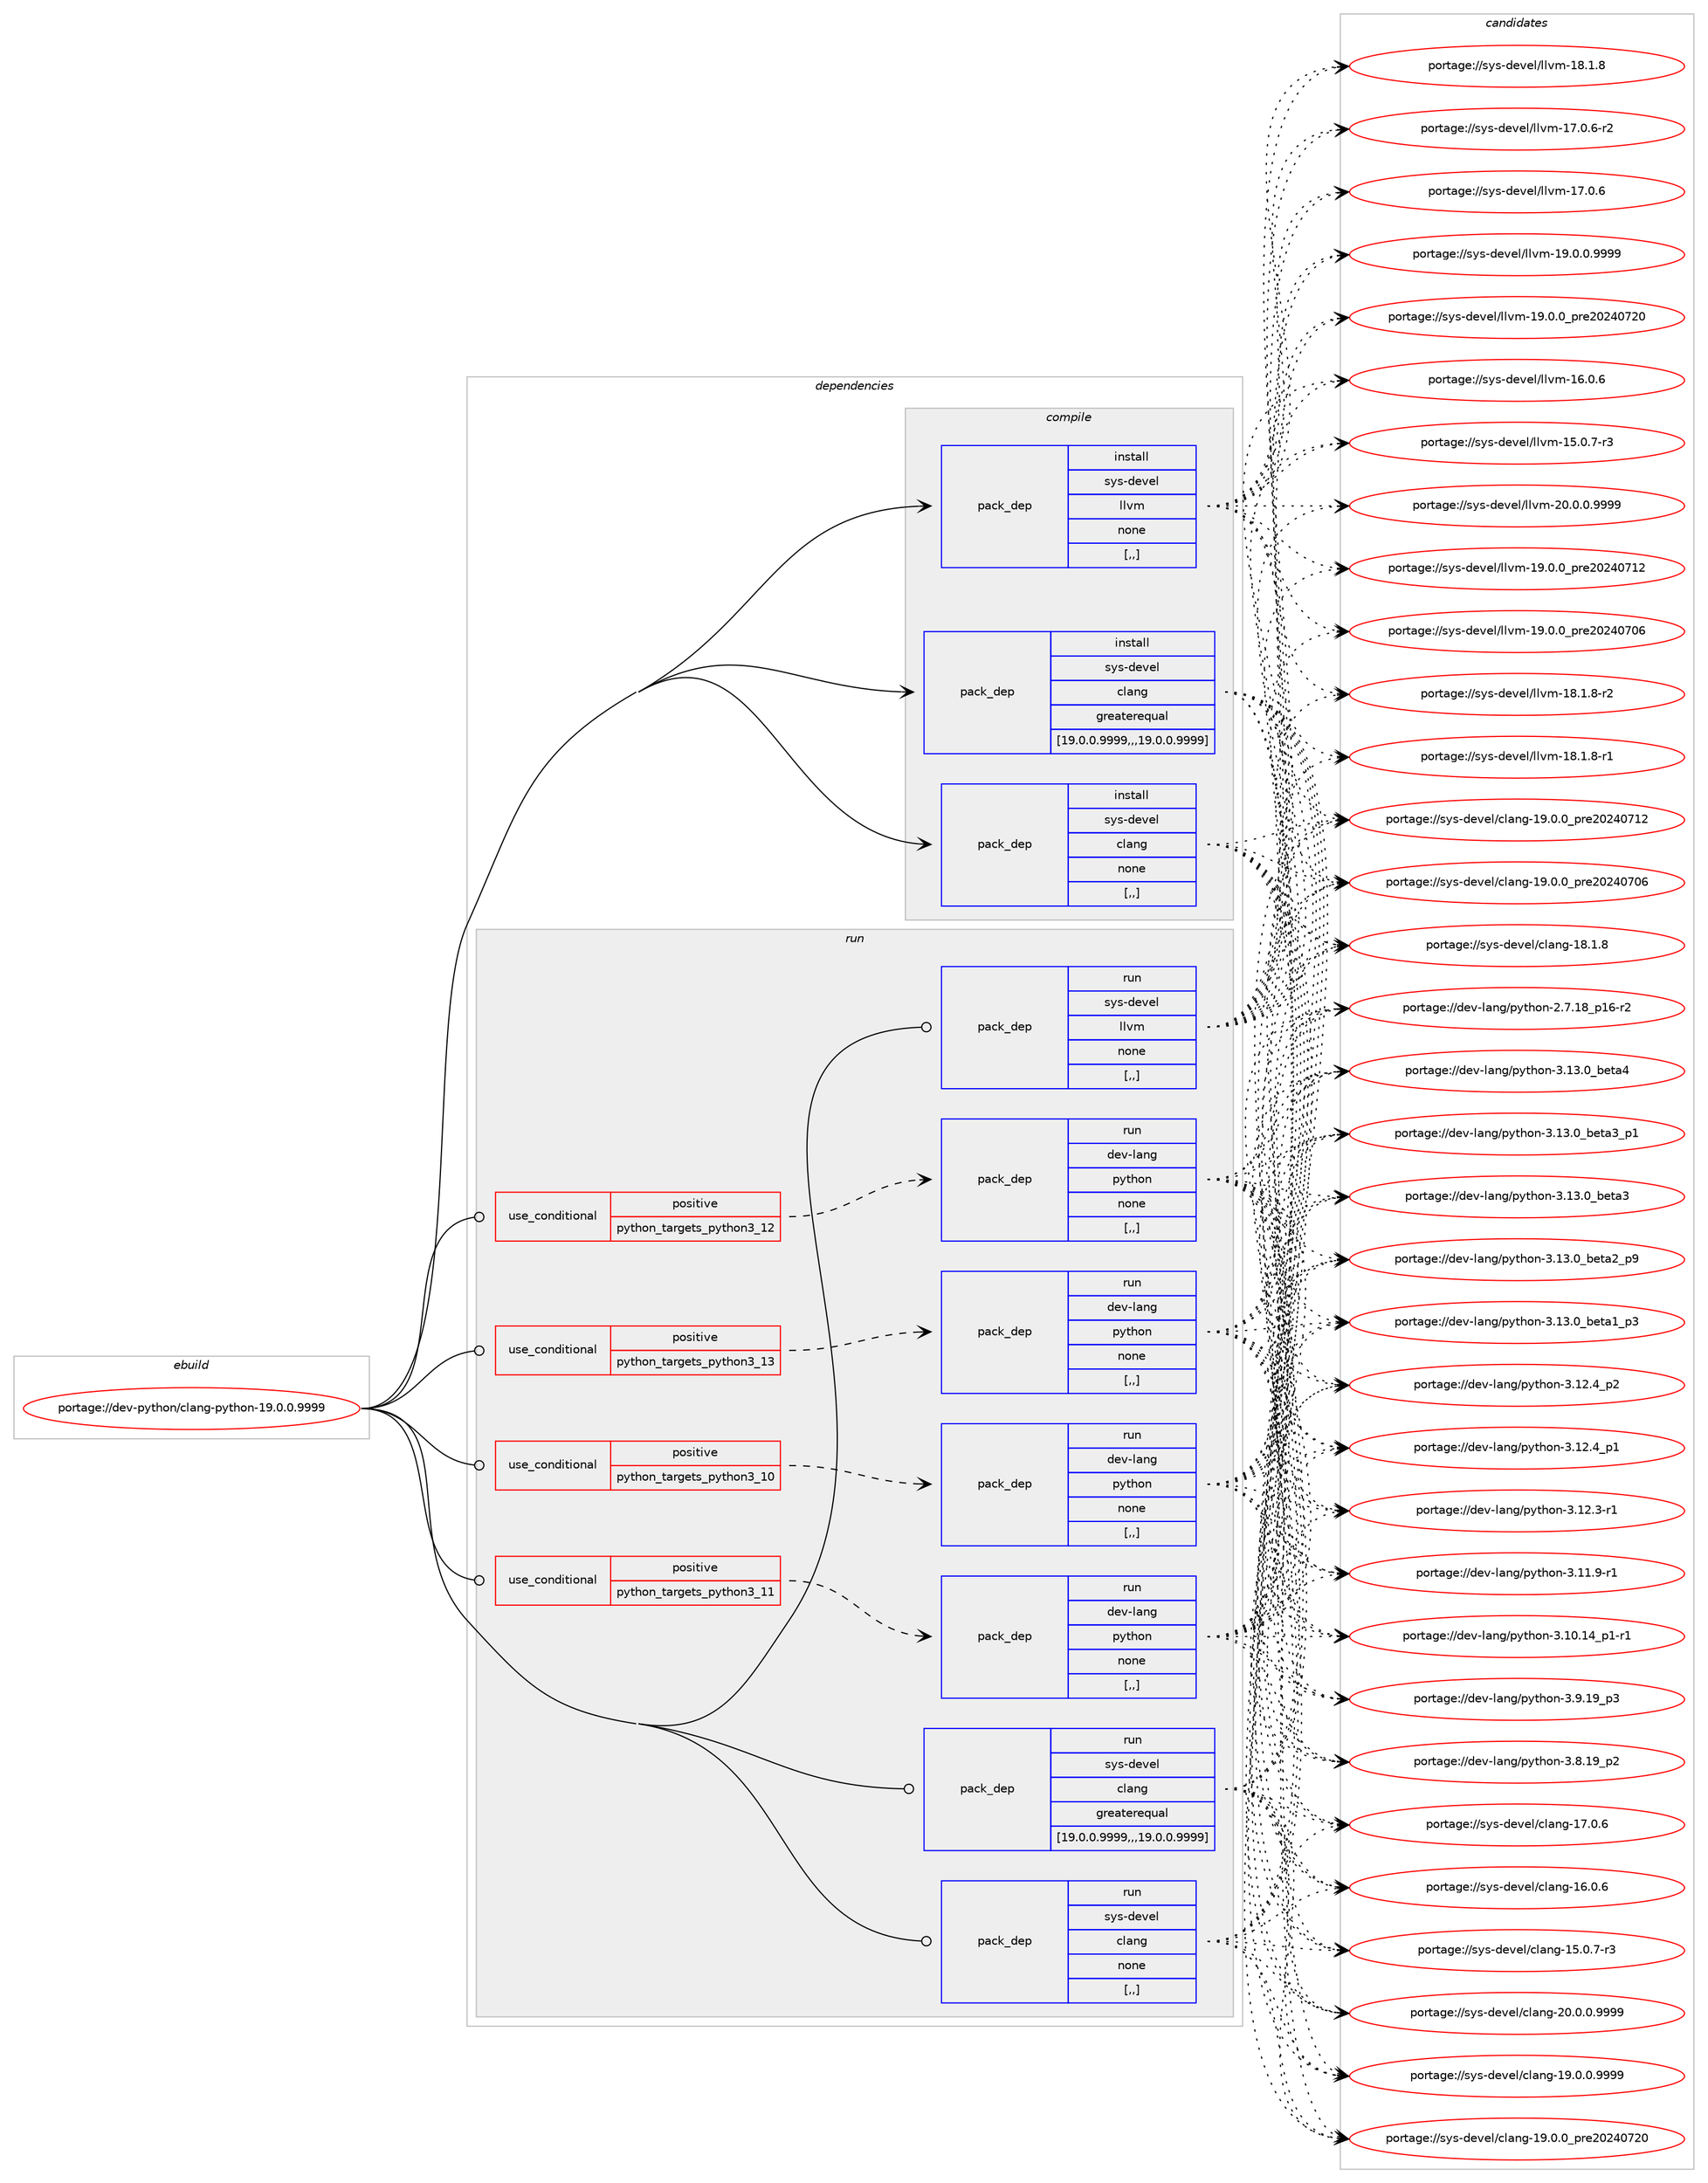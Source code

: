 digraph prolog {

# *************
# Graph options
# *************

newrank=true;
concentrate=true;
compound=true;
graph [rankdir=LR,fontname=Helvetica,fontsize=10,ranksep=1.5];#, ranksep=2.5, nodesep=0.2];
edge  [arrowhead=vee];
node  [fontname=Helvetica,fontsize=10];

# **********
# The ebuild
# **********

subgraph cluster_leftcol {
color=gray;
label=<<i>ebuild</i>>;
id [label="portage://dev-python/clang-python-19.0.0.9999", color=red, width=4, href="../dev-python/clang-python-19.0.0.9999.svg"];
}

# ****************
# The dependencies
# ****************

subgraph cluster_midcol {
color=gray;
label=<<i>dependencies</i>>;
subgraph cluster_compile {
fillcolor="#eeeeee";
style=filled;
label=<<i>compile</i>>;
subgraph pack111153 {
dependency144336 [label=<<TABLE BORDER="0" CELLBORDER="1" CELLSPACING="0" CELLPADDING="4" WIDTH="220"><TR><TD ROWSPAN="6" CELLPADDING="30">pack_dep</TD></TR><TR><TD WIDTH="110">install</TD></TR><TR><TD>sys-devel</TD></TR><TR><TD>clang</TD></TR><TR><TD>greaterequal</TD></TR><TR><TD>[19.0.0.9999,,,19.0.0.9999]</TD></TR></TABLE>>, shape=none, color=blue];
}
id:e -> dependency144336:w [weight=20,style="solid",arrowhead="vee"];
subgraph pack111154 {
dependency144337 [label=<<TABLE BORDER="0" CELLBORDER="1" CELLSPACING="0" CELLPADDING="4" WIDTH="220"><TR><TD ROWSPAN="6" CELLPADDING="30">pack_dep</TD></TR><TR><TD WIDTH="110">install</TD></TR><TR><TD>sys-devel</TD></TR><TR><TD>clang</TD></TR><TR><TD>none</TD></TR><TR><TD>[,,]</TD></TR></TABLE>>, shape=none, color=blue];
}
id:e -> dependency144337:w [weight=20,style="solid",arrowhead="vee"];
subgraph pack111155 {
dependency144338 [label=<<TABLE BORDER="0" CELLBORDER="1" CELLSPACING="0" CELLPADDING="4" WIDTH="220"><TR><TD ROWSPAN="6" CELLPADDING="30">pack_dep</TD></TR><TR><TD WIDTH="110">install</TD></TR><TR><TD>sys-devel</TD></TR><TR><TD>llvm</TD></TR><TR><TD>none</TD></TR><TR><TD>[,,]</TD></TR></TABLE>>, shape=none, color=blue];
}
id:e -> dependency144338:w [weight=20,style="solid",arrowhead="vee"];
}
subgraph cluster_compileandrun {
fillcolor="#eeeeee";
style=filled;
label=<<i>compile and run</i>>;
}
subgraph cluster_run {
fillcolor="#eeeeee";
style=filled;
label=<<i>run</i>>;
subgraph cond31933 {
dependency144339 [label=<<TABLE BORDER="0" CELLBORDER="1" CELLSPACING="0" CELLPADDING="4"><TR><TD ROWSPAN="3" CELLPADDING="10">use_conditional</TD></TR><TR><TD>positive</TD></TR><TR><TD>python_targets_python3_10</TD></TR></TABLE>>, shape=none, color=red];
subgraph pack111156 {
dependency144340 [label=<<TABLE BORDER="0" CELLBORDER="1" CELLSPACING="0" CELLPADDING="4" WIDTH="220"><TR><TD ROWSPAN="6" CELLPADDING="30">pack_dep</TD></TR><TR><TD WIDTH="110">run</TD></TR><TR><TD>dev-lang</TD></TR><TR><TD>python</TD></TR><TR><TD>none</TD></TR><TR><TD>[,,]</TD></TR></TABLE>>, shape=none, color=blue];
}
dependency144339:e -> dependency144340:w [weight=20,style="dashed",arrowhead="vee"];
}
id:e -> dependency144339:w [weight=20,style="solid",arrowhead="odot"];
subgraph cond31934 {
dependency144341 [label=<<TABLE BORDER="0" CELLBORDER="1" CELLSPACING="0" CELLPADDING="4"><TR><TD ROWSPAN="3" CELLPADDING="10">use_conditional</TD></TR><TR><TD>positive</TD></TR><TR><TD>python_targets_python3_11</TD></TR></TABLE>>, shape=none, color=red];
subgraph pack111157 {
dependency144342 [label=<<TABLE BORDER="0" CELLBORDER="1" CELLSPACING="0" CELLPADDING="4" WIDTH="220"><TR><TD ROWSPAN="6" CELLPADDING="30">pack_dep</TD></TR><TR><TD WIDTH="110">run</TD></TR><TR><TD>dev-lang</TD></TR><TR><TD>python</TD></TR><TR><TD>none</TD></TR><TR><TD>[,,]</TD></TR></TABLE>>, shape=none, color=blue];
}
dependency144341:e -> dependency144342:w [weight=20,style="dashed",arrowhead="vee"];
}
id:e -> dependency144341:w [weight=20,style="solid",arrowhead="odot"];
subgraph cond31935 {
dependency144343 [label=<<TABLE BORDER="0" CELLBORDER="1" CELLSPACING="0" CELLPADDING="4"><TR><TD ROWSPAN="3" CELLPADDING="10">use_conditional</TD></TR><TR><TD>positive</TD></TR><TR><TD>python_targets_python3_12</TD></TR></TABLE>>, shape=none, color=red];
subgraph pack111158 {
dependency144344 [label=<<TABLE BORDER="0" CELLBORDER="1" CELLSPACING="0" CELLPADDING="4" WIDTH="220"><TR><TD ROWSPAN="6" CELLPADDING="30">pack_dep</TD></TR><TR><TD WIDTH="110">run</TD></TR><TR><TD>dev-lang</TD></TR><TR><TD>python</TD></TR><TR><TD>none</TD></TR><TR><TD>[,,]</TD></TR></TABLE>>, shape=none, color=blue];
}
dependency144343:e -> dependency144344:w [weight=20,style="dashed",arrowhead="vee"];
}
id:e -> dependency144343:w [weight=20,style="solid",arrowhead="odot"];
subgraph cond31936 {
dependency144345 [label=<<TABLE BORDER="0" CELLBORDER="1" CELLSPACING="0" CELLPADDING="4"><TR><TD ROWSPAN="3" CELLPADDING="10">use_conditional</TD></TR><TR><TD>positive</TD></TR><TR><TD>python_targets_python3_13</TD></TR></TABLE>>, shape=none, color=red];
subgraph pack111159 {
dependency144346 [label=<<TABLE BORDER="0" CELLBORDER="1" CELLSPACING="0" CELLPADDING="4" WIDTH="220"><TR><TD ROWSPAN="6" CELLPADDING="30">pack_dep</TD></TR><TR><TD WIDTH="110">run</TD></TR><TR><TD>dev-lang</TD></TR><TR><TD>python</TD></TR><TR><TD>none</TD></TR><TR><TD>[,,]</TD></TR></TABLE>>, shape=none, color=blue];
}
dependency144345:e -> dependency144346:w [weight=20,style="dashed",arrowhead="vee"];
}
id:e -> dependency144345:w [weight=20,style="solid",arrowhead="odot"];
subgraph pack111160 {
dependency144347 [label=<<TABLE BORDER="0" CELLBORDER="1" CELLSPACING="0" CELLPADDING="4" WIDTH="220"><TR><TD ROWSPAN="6" CELLPADDING="30">pack_dep</TD></TR><TR><TD WIDTH="110">run</TD></TR><TR><TD>sys-devel</TD></TR><TR><TD>clang</TD></TR><TR><TD>greaterequal</TD></TR><TR><TD>[19.0.0.9999,,,19.0.0.9999]</TD></TR></TABLE>>, shape=none, color=blue];
}
id:e -> dependency144347:w [weight=20,style="solid",arrowhead="odot"];
subgraph pack111161 {
dependency144348 [label=<<TABLE BORDER="0" CELLBORDER="1" CELLSPACING="0" CELLPADDING="4" WIDTH="220"><TR><TD ROWSPAN="6" CELLPADDING="30">pack_dep</TD></TR><TR><TD WIDTH="110">run</TD></TR><TR><TD>sys-devel</TD></TR><TR><TD>clang</TD></TR><TR><TD>none</TD></TR><TR><TD>[,,]</TD></TR></TABLE>>, shape=none, color=blue];
}
id:e -> dependency144348:w [weight=20,style="solid",arrowhead="odot"];
subgraph pack111162 {
dependency144349 [label=<<TABLE BORDER="0" CELLBORDER="1" CELLSPACING="0" CELLPADDING="4" WIDTH="220"><TR><TD ROWSPAN="6" CELLPADDING="30">pack_dep</TD></TR><TR><TD WIDTH="110">run</TD></TR><TR><TD>sys-devel</TD></TR><TR><TD>llvm</TD></TR><TR><TD>none</TD></TR><TR><TD>[,,]</TD></TR></TABLE>>, shape=none, color=blue];
}
id:e -> dependency144349:w [weight=20,style="solid",arrowhead="odot"];
}
}

# **************
# The candidates
# **************

subgraph cluster_choices {
rank=same;
color=gray;
label=<<i>candidates</i>>;

subgraph choice111153 {
color=black;
nodesep=1;
choice11512111545100101118101108479910897110103455048464846484657575757 [label="portage://sys-devel/clang-20.0.0.9999", color=red, width=4,href="../sys-devel/clang-20.0.0.9999.svg"];
choice11512111545100101118101108479910897110103454957464846484657575757 [label="portage://sys-devel/clang-19.0.0.9999", color=red, width=4,href="../sys-devel/clang-19.0.0.9999.svg"];
choice1151211154510010111810110847991089711010345495746484648951121141015048505248555048 [label="portage://sys-devel/clang-19.0.0_pre20240720", color=red, width=4,href="../sys-devel/clang-19.0.0_pre20240720.svg"];
choice1151211154510010111810110847991089711010345495746484648951121141015048505248554950 [label="portage://sys-devel/clang-19.0.0_pre20240712", color=red, width=4,href="../sys-devel/clang-19.0.0_pre20240712.svg"];
choice1151211154510010111810110847991089711010345495746484648951121141015048505248554854 [label="portage://sys-devel/clang-19.0.0_pre20240706", color=red, width=4,href="../sys-devel/clang-19.0.0_pre20240706.svg"];
choice1151211154510010111810110847991089711010345495646494656 [label="portage://sys-devel/clang-18.1.8", color=red, width=4,href="../sys-devel/clang-18.1.8.svg"];
choice1151211154510010111810110847991089711010345495546484654 [label="portage://sys-devel/clang-17.0.6", color=red, width=4,href="../sys-devel/clang-17.0.6.svg"];
choice1151211154510010111810110847991089711010345495446484654 [label="portage://sys-devel/clang-16.0.6", color=red, width=4,href="../sys-devel/clang-16.0.6.svg"];
choice11512111545100101118101108479910897110103454953464846554511451 [label="portage://sys-devel/clang-15.0.7-r3", color=red, width=4,href="../sys-devel/clang-15.0.7-r3.svg"];
dependency144336:e -> choice11512111545100101118101108479910897110103455048464846484657575757:w [style=dotted,weight="100"];
dependency144336:e -> choice11512111545100101118101108479910897110103454957464846484657575757:w [style=dotted,weight="100"];
dependency144336:e -> choice1151211154510010111810110847991089711010345495746484648951121141015048505248555048:w [style=dotted,weight="100"];
dependency144336:e -> choice1151211154510010111810110847991089711010345495746484648951121141015048505248554950:w [style=dotted,weight="100"];
dependency144336:e -> choice1151211154510010111810110847991089711010345495746484648951121141015048505248554854:w [style=dotted,weight="100"];
dependency144336:e -> choice1151211154510010111810110847991089711010345495646494656:w [style=dotted,weight="100"];
dependency144336:e -> choice1151211154510010111810110847991089711010345495546484654:w [style=dotted,weight="100"];
dependency144336:e -> choice1151211154510010111810110847991089711010345495446484654:w [style=dotted,weight="100"];
dependency144336:e -> choice11512111545100101118101108479910897110103454953464846554511451:w [style=dotted,weight="100"];
}
subgraph choice111154 {
color=black;
nodesep=1;
choice11512111545100101118101108479910897110103455048464846484657575757 [label="portage://sys-devel/clang-20.0.0.9999", color=red, width=4,href="../sys-devel/clang-20.0.0.9999.svg"];
choice11512111545100101118101108479910897110103454957464846484657575757 [label="portage://sys-devel/clang-19.0.0.9999", color=red, width=4,href="../sys-devel/clang-19.0.0.9999.svg"];
choice1151211154510010111810110847991089711010345495746484648951121141015048505248555048 [label="portage://sys-devel/clang-19.0.0_pre20240720", color=red, width=4,href="../sys-devel/clang-19.0.0_pre20240720.svg"];
choice1151211154510010111810110847991089711010345495746484648951121141015048505248554950 [label="portage://sys-devel/clang-19.0.0_pre20240712", color=red, width=4,href="../sys-devel/clang-19.0.0_pre20240712.svg"];
choice1151211154510010111810110847991089711010345495746484648951121141015048505248554854 [label="portage://sys-devel/clang-19.0.0_pre20240706", color=red, width=4,href="../sys-devel/clang-19.0.0_pre20240706.svg"];
choice1151211154510010111810110847991089711010345495646494656 [label="portage://sys-devel/clang-18.1.8", color=red, width=4,href="../sys-devel/clang-18.1.8.svg"];
choice1151211154510010111810110847991089711010345495546484654 [label="portage://sys-devel/clang-17.0.6", color=red, width=4,href="../sys-devel/clang-17.0.6.svg"];
choice1151211154510010111810110847991089711010345495446484654 [label="portage://sys-devel/clang-16.0.6", color=red, width=4,href="../sys-devel/clang-16.0.6.svg"];
choice11512111545100101118101108479910897110103454953464846554511451 [label="portage://sys-devel/clang-15.0.7-r3", color=red, width=4,href="../sys-devel/clang-15.0.7-r3.svg"];
dependency144337:e -> choice11512111545100101118101108479910897110103455048464846484657575757:w [style=dotted,weight="100"];
dependency144337:e -> choice11512111545100101118101108479910897110103454957464846484657575757:w [style=dotted,weight="100"];
dependency144337:e -> choice1151211154510010111810110847991089711010345495746484648951121141015048505248555048:w [style=dotted,weight="100"];
dependency144337:e -> choice1151211154510010111810110847991089711010345495746484648951121141015048505248554950:w [style=dotted,weight="100"];
dependency144337:e -> choice1151211154510010111810110847991089711010345495746484648951121141015048505248554854:w [style=dotted,weight="100"];
dependency144337:e -> choice1151211154510010111810110847991089711010345495646494656:w [style=dotted,weight="100"];
dependency144337:e -> choice1151211154510010111810110847991089711010345495546484654:w [style=dotted,weight="100"];
dependency144337:e -> choice1151211154510010111810110847991089711010345495446484654:w [style=dotted,weight="100"];
dependency144337:e -> choice11512111545100101118101108479910897110103454953464846554511451:w [style=dotted,weight="100"];
}
subgraph choice111155 {
color=black;
nodesep=1;
choice1151211154510010111810110847108108118109455048464846484657575757 [label="portage://sys-devel/llvm-20.0.0.9999", color=red, width=4,href="../sys-devel/llvm-20.0.0.9999.svg"];
choice1151211154510010111810110847108108118109454957464846484657575757 [label="portage://sys-devel/llvm-19.0.0.9999", color=red, width=4,href="../sys-devel/llvm-19.0.0.9999.svg"];
choice115121115451001011181011084710810811810945495746484648951121141015048505248555048 [label="portage://sys-devel/llvm-19.0.0_pre20240720", color=red, width=4,href="../sys-devel/llvm-19.0.0_pre20240720.svg"];
choice115121115451001011181011084710810811810945495746484648951121141015048505248554950 [label="portage://sys-devel/llvm-19.0.0_pre20240712", color=red, width=4,href="../sys-devel/llvm-19.0.0_pre20240712.svg"];
choice115121115451001011181011084710810811810945495746484648951121141015048505248554854 [label="portage://sys-devel/llvm-19.0.0_pre20240706", color=red, width=4,href="../sys-devel/llvm-19.0.0_pre20240706.svg"];
choice1151211154510010111810110847108108118109454956464946564511450 [label="portage://sys-devel/llvm-18.1.8-r2", color=red, width=4,href="../sys-devel/llvm-18.1.8-r2.svg"];
choice1151211154510010111810110847108108118109454956464946564511449 [label="portage://sys-devel/llvm-18.1.8-r1", color=red, width=4,href="../sys-devel/llvm-18.1.8-r1.svg"];
choice115121115451001011181011084710810811810945495646494656 [label="portage://sys-devel/llvm-18.1.8", color=red, width=4,href="../sys-devel/llvm-18.1.8.svg"];
choice1151211154510010111810110847108108118109454955464846544511450 [label="portage://sys-devel/llvm-17.0.6-r2", color=red, width=4,href="../sys-devel/llvm-17.0.6-r2.svg"];
choice115121115451001011181011084710810811810945495546484654 [label="portage://sys-devel/llvm-17.0.6", color=red, width=4,href="../sys-devel/llvm-17.0.6.svg"];
choice115121115451001011181011084710810811810945495446484654 [label="portage://sys-devel/llvm-16.0.6", color=red, width=4,href="../sys-devel/llvm-16.0.6.svg"];
choice1151211154510010111810110847108108118109454953464846554511451 [label="portage://sys-devel/llvm-15.0.7-r3", color=red, width=4,href="../sys-devel/llvm-15.0.7-r3.svg"];
dependency144338:e -> choice1151211154510010111810110847108108118109455048464846484657575757:w [style=dotted,weight="100"];
dependency144338:e -> choice1151211154510010111810110847108108118109454957464846484657575757:w [style=dotted,weight="100"];
dependency144338:e -> choice115121115451001011181011084710810811810945495746484648951121141015048505248555048:w [style=dotted,weight="100"];
dependency144338:e -> choice115121115451001011181011084710810811810945495746484648951121141015048505248554950:w [style=dotted,weight="100"];
dependency144338:e -> choice115121115451001011181011084710810811810945495746484648951121141015048505248554854:w [style=dotted,weight="100"];
dependency144338:e -> choice1151211154510010111810110847108108118109454956464946564511450:w [style=dotted,weight="100"];
dependency144338:e -> choice1151211154510010111810110847108108118109454956464946564511449:w [style=dotted,weight="100"];
dependency144338:e -> choice115121115451001011181011084710810811810945495646494656:w [style=dotted,weight="100"];
dependency144338:e -> choice1151211154510010111810110847108108118109454955464846544511450:w [style=dotted,weight="100"];
dependency144338:e -> choice115121115451001011181011084710810811810945495546484654:w [style=dotted,weight="100"];
dependency144338:e -> choice115121115451001011181011084710810811810945495446484654:w [style=dotted,weight="100"];
dependency144338:e -> choice1151211154510010111810110847108108118109454953464846554511451:w [style=dotted,weight="100"];
}
subgraph choice111156 {
color=black;
nodesep=1;
choice1001011184510897110103471121211161041111104551464951464895981011169752 [label="portage://dev-lang/python-3.13.0_beta4", color=red, width=4,href="../dev-lang/python-3.13.0_beta4.svg"];
choice10010111845108971101034711212111610411111045514649514648959810111697519511249 [label="portage://dev-lang/python-3.13.0_beta3_p1", color=red, width=4,href="../dev-lang/python-3.13.0_beta3_p1.svg"];
choice1001011184510897110103471121211161041111104551464951464895981011169751 [label="portage://dev-lang/python-3.13.0_beta3", color=red, width=4,href="../dev-lang/python-3.13.0_beta3.svg"];
choice10010111845108971101034711212111610411111045514649514648959810111697509511257 [label="portage://dev-lang/python-3.13.0_beta2_p9", color=red, width=4,href="../dev-lang/python-3.13.0_beta2_p9.svg"];
choice10010111845108971101034711212111610411111045514649514648959810111697499511251 [label="portage://dev-lang/python-3.13.0_beta1_p3", color=red, width=4,href="../dev-lang/python-3.13.0_beta1_p3.svg"];
choice100101118451089711010347112121116104111110455146495046529511250 [label="portage://dev-lang/python-3.12.4_p2", color=red, width=4,href="../dev-lang/python-3.12.4_p2.svg"];
choice100101118451089711010347112121116104111110455146495046529511249 [label="portage://dev-lang/python-3.12.4_p1", color=red, width=4,href="../dev-lang/python-3.12.4_p1.svg"];
choice100101118451089711010347112121116104111110455146495046514511449 [label="portage://dev-lang/python-3.12.3-r1", color=red, width=4,href="../dev-lang/python-3.12.3-r1.svg"];
choice100101118451089711010347112121116104111110455146494946574511449 [label="portage://dev-lang/python-3.11.9-r1", color=red, width=4,href="../dev-lang/python-3.11.9-r1.svg"];
choice100101118451089711010347112121116104111110455146494846495295112494511449 [label="portage://dev-lang/python-3.10.14_p1-r1", color=red, width=4,href="../dev-lang/python-3.10.14_p1-r1.svg"];
choice100101118451089711010347112121116104111110455146574649579511251 [label="portage://dev-lang/python-3.9.19_p3", color=red, width=4,href="../dev-lang/python-3.9.19_p3.svg"];
choice100101118451089711010347112121116104111110455146564649579511250 [label="portage://dev-lang/python-3.8.19_p2", color=red, width=4,href="../dev-lang/python-3.8.19_p2.svg"];
choice100101118451089711010347112121116104111110455046554649569511249544511450 [label="portage://dev-lang/python-2.7.18_p16-r2", color=red, width=4,href="../dev-lang/python-2.7.18_p16-r2.svg"];
dependency144340:e -> choice1001011184510897110103471121211161041111104551464951464895981011169752:w [style=dotted,weight="100"];
dependency144340:e -> choice10010111845108971101034711212111610411111045514649514648959810111697519511249:w [style=dotted,weight="100"];
dependency144340:e -> choice1001011184510897110103471121211161041111104551464951464895981011169751:w [style=dotted,weight="100"];
dependency144340:e -> choice10010111845108971101034711212111610411111045514649514648959810111697509511257:w [style=dotted,weight="100"];
dependency144340:e -> choice10010111845108971101034711212111610411111045514649514648959810111697499511251:w [style=dotted,weight="100"];
dependency144340:e -> choice100101118451089711010347112121116104111110455146495046529511250:w [style=dotted,weight="100"];
dependency144340:e -> choice100101118451089711010347112121116104111110455146495046529511249:w [style=dotted,weight="100"];
dependency144340:e -> choice100101118451089711010347112121116104111110455146495046514511449:w [style=dotted,weight="100"];
dependency144340:e -> choice100101118451089711010347112121116104111110455146494946574511449:w [style=dotted,weight="100"];
dependency144340:e -> choice100101118451089711010347112121116104111110455146494846495295112494511449:w [style=dotted,weight="100"];
dependency144340:e -> choice100101118451089711010347112121116104111110455146574649579511251:w [style=dotted,weight="100"];
dependency144340:e -> choice100101118451089711010347112121116104111110455146564649579511250:w [style=dotted,weight="100"];
dependency144340:e -> choice100101118451089711010347112121116104111110455046554649569511249544511450:w [style=dotted,weight="100"];
}
subgraph choice111157 {
color=black;
nodesep=1;
choice1001011184510897110103471121211161041111104551464951464895981011169752 [label="portage://dev-lang/python-3.13.0_beta4", color=red, width=4,href="../dev-lang/python-3.13.0_beta4.svg"];
choice10010111845108971101034711212111610411111045514649514648959810111697519511249 [label="portage://dev-lang/python-3.13.0_beta3_p1", color=red, width=4,href="../dev-lang/python-3.13.0_beta3_p1.svg"];
choice1001011184510897110103471121211161041111104551464951464895981011169751 [label="portage://dev-lang/python-3.13.0_beta3", color=red, width=4,href="../dev-lang/python-3.13.0_beta3.svg"];
choice10010111845108971101034711212111610411111045514649514648959810111697509511257 [label="portage://dev-lang/python-3.13.0_beta2_p9", color=red, width=4,href="../dev-lang/python-3.13.0_beta2_p9.svg"];
choice10010111845108971101034711212111610411111045514649514648959810111697499511251 [label="portage://dev-lang/python-3.13.0_beta1_p3", color=red, width=4,href="../dev-lang/python-3.13.0_beta1_p3.svg"];
choice100101118451089711010347112121116104111110455146495046529511250 [label="portage://dev-lang/python-3.12.4_p2", color=red, width=4,href="../dev-lang/python-3.12.4_p2.svg"];
choice100101118451089711010347112121116104111110455146495046529511249 [label="portage://dev-lang/python-3.12.4_p1", color=red, width=4,href="../dev-lang/python-3.12.4_p1.svg"];
choice100101118451089711010347112121116104111110455146495046514511449 [label="portage://dev-lang/python-3.12.3-r1", color=red, width=4,href="../dev-lang/python-3.12.3-r1.svg"];
choice100101118451089711010347112121116104111110455146494946574511449 [label="portage://dev-lang/python-3.11.9-r1", color=red, width=4,href="../dev-lang/python-3.11.9-r1.svg"];
choice100101118451089711010347112121116104111110455146494846495295112494511449 [label="portage://dev-lang/python-3.10.14_p1-r1", color=red, width=4,href="../dev-lang/python-3.10.14_p1-r1.svg"];
choice100101118451089711010347112121116104111110455146574649579511251 [label="portage://dev-lang/python-3.9.19_p3", color=red, width=4,href="../dev-lang/python-3.9.19_p3.svg"];
choice100101118451089711010347112121116104111110455146564649579511250 [label="portage://dev-lang/python-3.8.19_p2", color=red, width=4,href="../dev-lang/python-3.8.19_p2.svg"];
choice100101118451089711010347112121116104111110455046554649569511249544511450 [label="portage://dev-lang/python-2.7.18_p16-r2", color=red, width=4,href="../dev-lang/python-2.7.18_p16-r2.svg"];
dependency144342:e -> choice1001011184510897110103471121211161041111104551464951464895981011169752:w [style=dotted,weight="100"];
dependency144342:e -> choice10010111845108971101034711212111610411111045514649514648959810111697519511249:w [style=dotted,weight="100"];
dependency144342:e -> choice1001011184510897110103471121211161041111104551464951464895981011169751:w [style=dotted,weight="100"];
dependency144342:e -> choice10010111845108971101034711212111610411111045514649514648959810111697509511257:w [style=dotted,weight="100"];
dependency144342:e -> choice10010111845108971101034711212111610411111045514649514648959810111697499511251:w [style=dotted,weight="100"];
dependency144342:e -> choice100101118451089711010347112121116104111110455146495046529511250:w [style=dotted,weight="100"];
dependency144342:e -> choice100101118451089711010347112121116104111110455146495046529511249:w [style=dotted,weight="100"];
dependency144342:e -> choice100101118451089711010347112121116104111110455146495046514511449:w [style=dotted,weight="100"];
dependency144342:e -> choice100101118451089711010347112121116104111110455146494946574511449:w [style=dotted,weight="100"];
dependency144342:e -> choice100101118451089711010347112121116104111110455146494846495295112494511449:w [style=dotted,weight="100"];
dependency144342:e -> choice100101118451089711010347112121116104111110455146574649579511251:w [style=dotted,weight="100"];
dependency144342:e -> choice100101118451089711010347112121116104111110455146564649579511250:w [style=dotted,weight="100"];
dependency144342:e -> choice100101118451089711010347112121116104111110455046554649569511249544511450:w [style=dotted,weight="100"];
}
subgraph choice111158 {
color=black;
nodesep=1;
choice1001011184510897110103471121211161041111104551464951464895981011169752 [label="portage://dev-lang/python-3.13.0_beta4", color=red, width=4,href="../dev-lang/python-3.13.0_beta4.svg"];
choice10010111845108971101034711212111610411111045514649514648959810111697519511249 [label="portage://dev-lang/python-3.13.0_beta3_p1", color=red, width=4,href="../dev-lang/python-3.13.0_beta3_p1.svg"];
choice1001011184510897110103471121211161041111104551464951464895981011169751 [label="portage://dev-lang/python-3.13.0_beta3", color=red, width=4,href="../dev-lang/python-3.13.0_beta3.svg"];
choice10010111845108971101034711212111610411111045514649514648959810111697509511257 [label="portage://dev-lang/python-3.13.0_beta2_p9", color=red, width=4,href="../dev-lang/python-3.13.0_beta2_p9.svg"];
choice10010111845108971101034711212111610411111045514649514648959810111697499511251 [label="portage://dev-lang/python-3.13.0_beta1_p3", color=red, width=4,href="../dev-lang/python-3.13.0_beta1_p3.svg"];
choice100101118451089711010347112121116104111110455146495046529511250 [label="portage://dev-lang/python-3.12.4_p2", color=red, width=4,href="../dev-lang/python-3.12.4_p2.svg"];
choice100101118451089711010347112121116104111110455146495046529511249 [label="portage://dev-lang/python-3.12.4_p1", color=red, width=4,href="../dev-lang/python-3.12.4_p1.svg"];
choice100101118451089711010347112121116104111110455146495046514511449 [label="portage://dev-lang/python-3.12.3-r1", color=red, width=4,href="../dev-lang/python-3.12.3-r1.svg"];
choice100101118451089711010347112121116104111110455146494946574511449 [label="portage://dev-lang/python-3.11.9-r1", color=red, width=4,href="../dev-lang/python-3.11.9-r1.svg"];
choice100101118451089711010347112121116104111110455146494846495295112494511449 [label="portage://dev-lang/python-3.10.14_p1-r1", color=red, width=4,href="../dev-lang/python-3.10.14_p1-r1.svg"];
choice100101118451089711010347112121116104111110455146574649579511251 [label="portage://dev-lang/python-3.9.19_p3", color=red, width=4,href="../dev-lang/python-3.9.19_p3.svg"];
choice100101118451089711010347112121116104111110455146564649579511250 [label="portage://dev-lang/python-3.8.19_p2", color=red, width=4,href="../dev-lang/python-3.8.19_p2.svg"];
choice100101118451089711010347112121116104111110455046554649569511249544511450 [label="portage://dev-lang/python-2.7.18_p16-r2", color=red, width=4,href="../dev-lang/python-2.7.18_p16-r2.svg"];
dependency144344:e -> choice1001011184510897110103471121211161041111104551464951464895981011169752:w [style=dotted,weight="100"];
dependency144344:e -> choice10010111845108971101034711212111610411111045514649514648959810111697519511249:w [style=dotted,weight="100"];
dependency144344:e -> choice1001011184510897110103471121211161041111104551464951464895981011169751:w [style=dotted,weight="100"];
dependency144344:e -> choice10010111845108971101034711212111610411111045514649514648959810111697509511257:w [style=dotted,weight="100"];
dependency144344:e -> choice10010111845108971101034711212111610411111045514649514648959810111697499511251:w [style=dotted,weight="100"];
dependency144344:e -> choice100101118451089711010347112121116104111110455146495046529511250:w [style=dotted,weight="100"];
dependency144344:e -> choice100101118451089711010347112121116104111110455146495046529511249:w [style=dotted,weight="100"];
dependency144344:e -> choice100101118451089711010347112121116104111110455146495046514511449:w [style=dotted,weight="100"];
dependency144344:e -> choice100101118451089711010347112121116104111110455146494946574511449:w [style=dotted,weight="100"];
dependency144344:e -> choice100101118451089711010347112121116104111110455146494846495295112494511449:w [style=dotted,weight="100"];
dependency144344:e -> choice100101118451089711010347112121116104111110455146574649579511251:w [style=dotted,weight="100"];
dependency144344:e -> choice100101118451089711010347112121116104111110455146564649579511250:w [style=dotted,weight="100"];
dependency144344:e -> choice100101118451089711010347112121116104111110455046554649569511249544511450:w [style=dotted,weight="100"];
}
subgraph choice111159 {
color=black;
nodesep=1;
choice1001011184510897110103471121211161041111104551464951464895981011169752 [label="portage://dev-lang/python-3.13.0_beta4", color=red, width=4,href="../dev-lang/python-3.13.0_beta4.svg"];
choice10010111845108971101034711212111610411111045514649514648959810111697519511249 [label="portage://dev-lang/python-3.13.0_beta3_p1", color=red, width=4,href="../dev-lang/python-3.13.0_beta3_p1.svg"];
choice1001011184510897110103471121211161041111104551464951464895981011169751 [label="portage://dev-lang/python-3.13.0_beta3", color=red, width=4,href="../dev-lang/python-3.13.0_beta3.svg"];
choice10010111845108971101034711212111610411111045514649514648959810111697509511257 [label="portage://dev-lang/python-3.13.0_beta2_p9", color=red, width=4,href="../dev-lang/python-3.13.0_beta2_p9.svg"];
choice10010111845108971101034711212111610411111045514649514648959810111697499511251 [label="portage://dev-lang/python-3.13.0_beta1_p3", color=red, width=4,href="../dev-lang/python-3.13.0_beta1_p3.svg"];
choice100101118451089711010347112121116104111110455146495046529511250 [label="portage://dev-lang/python-3.12.4_p2", color=red, width=4,href="../dev-lang/python-3.12.4_p2.svg"];
choice100101118451089711010347112121116104111110455146495046529511249 [label="portage://dev-lang/python-3.12.4_p1", color=red, width=4,href="../dev-lang/python-3.12.4_p1.svg"];
choice100101118451089711010347112121116104111110455146495046514511449 [label="portage://dev-lang/python-3.12.3-r1", color=red, width=4,href="../dev-lang/python-3.12.3-r1.svg"];
choice100101118451089711010347112121116104111110455146494946574511449 [label="portage://dev-lang/python-3.11.9-r1", color=red, width=4,href="../dev-lang/python-3.11.9-r1.svg"];
choice100101118451089711010347112121116104111110455146494846495295112494511449 [label="portage://dev-lang/python-3.10.14_p1-r1", color=red, width=4,href="../dev-lang/python-3.10.14_p1-r1.svg"];
choice100101118451089711010347112121116104111110455146574649579511251 [label="portage://dev-lang/python-3.9.19_p3", color=red, width=4,href="../dev-lang/python-3.9.19_p3.svg"];
choice100101118451089711010347112121116104111110455146564649579511250 [label="portage://dev-lang/python-3.8.19_p2", color=red, width=4,href="../dev-lang/python-3.8.19_p2.svg"];
choice100101118451089711010347112121116104111110455046554649569511249544511450 [label="portage://dev-lang/python-2.7.18_p16-r2", color=red, width=4,href="../dev-lang/python-2.7.18_p16-r2.svg"];
dependency144346:e -> choice1001011184510897110103471121211161041111104551464951464895981011169752:w [style=dotted,weight="100"];
dependency144346:e -> choice10010111845108971101034711212111610411111045514649514648959810111697519511249:w [style=dotted,weight="100"];
dependency144346:e -> choice1001011184510897110103471121211161041111104551464951464895981011169751:w [style=dotted,weight="100"];
dependency144346:e -> choice10010111845108971101034711212111610411111045514649514648959810111697509511257:w [style=dotted,weight="100"];
dependency144346:e -> choice10010111845108971101034711212111610411111045514649514648959810111697499511251:w [style=dotted,weight="100"];
dependency144346:e -> choice100101118451089711010347112121116104111110455146495046529511250:w [style=dotted,weight="100"];
dependency144346:e -> choice100101118451089711010347112121116104111110455146495046529511249:w [style=dotted,weight="100"];
dependency144346:e -> choice100101118451089711010347112121116104111110455146495046514511449:w [style=dotted,weight="100"];
dependency144346:e -> choice100101118451089711010347112121116104111110455146494946574511449:w [style=dotted,weight="100"];
dependency144346:e -> choice100101118451089711010347112121116104111110455146494846495295112494511449:w [style=dotted,weight="100"];
dependency144346:e -> choice100101118451089711010347112121116104111110455146574649579511251:w [style=dotted,weight="100"];
dependency144346:e -> choice100101118451089711010347112121116104111110455146564649579511250:w [style=dotted,weight="100"];
dependency144346:e -> choice100101118451089711010347112121116104111110455046554649569511249544511450:w [style=dotted,weight="100"];
}
subgraph choice111160 {
color=black;
nodesep=1;
choice11512111545100101118101108479910897110103455048464846484657575757 [label="portage://sys-devel/clang-20.0.0.9999", color=red, width=4,href="../sys-devel/clang-20.0.0.9999.svg"];
choice11512111545100101118101108479910897110103454957464846484657575757 [label="portage://sys-devel/clang-19.0.0.9999", color=red, width=4,href="../sys-devel/clang-19.0.0.9999.svg"];
choice1151211154510010111810110847991089711010345495746484648951121141015048505248555048 [label="portage://sys-devel/clang-19.0.0_pre20240720", color=red, width=4,href="../sys-devel/clang-19.0.0_pre20240720.svg"];
choice1151211154510010111810110847991089711010345495746484648951121141015048505248554950 [label="portage://sys-devel/clang-19.0.0_pre20240712", color=red, width=4,href="../sys-devel/clang-19.0.0_pre20240712.svg"];
choice1151211154510010111810110847991089711010345495746484648951121141015048505248554854 [label="portage://sys-devel/clang-19.0.0_pre20240706", color=red, width=4,href="../sys-devel/clang-19.0.0_pre20240706.svg"];
choice1151211154510010111810110847991089711010345495646494656 [label="portage://sys-devel/clang-18.1.8", color=red, width=4,href="../sys-devel/clang-18.1.8.svg"];
choice1151211154510010111810110847991089711010345495546484654 [label="portage://sys-devel/clang-17.0.6", color=red, width=4,href="../sys-devel/clang-17.0.6.svg"];
choice1151211154510010111810110847991089711010345495446484654 [label="portage://sys-devel/clang-16.0.6", color=red, width=4,href="../sys-devel/clang-16.0.6.svg"];
choice11512111545100101118101108479910897110103454953464846554511451 [label="portage://sys-devel/clang-15.0.7-r3", color=red, width=4,href="../sys-devel/clang-15.0.7-r3.svg"];
dependency144347:e -> choice11512111545100101118101108479910897110103455048464846484657575757:w [style=dotted,weight="100"];
dependency144347:e -> choice11512111545100101118101108479910897110103454957464846484657575757:w [style=dotted,weight="100"];
dependency144347:e -> choice1151211154510010111810110847991089711010345495746484648951121141015048505248555048:w [style=dotted,weight="100"];
dependency144347:e -> choice1151211154510010111810110847991089711010345495746484648951121141015048505248554950:w [style=dotted,weight="100"];
dependency144347:e -> choice1151211154510010111810110847991089711010345495746484648951121141015048505248554854:w [style=dotted,weight="100"];
dependency144347:e -> choice1151211154510010111810110847991089711010345495646494656:w [style=dotted,weight="100"];
dependency144347:e -> choice1151211154510010111810110847991089711010345495546484654:w [style=dotted,weight="100"];
dependency144347:e -> choice1151211154510010111810110847991089711010345495446484654:w [style=dotted,weight="100"];
dependency144347:e -> choice11512111545100101118101108479910897110103454953464846554511451:w [style=dotted,weight="100"];
}
subgraph choice111161 {
color=black;
nodesep=1;
choice11512111545100101118101108479910897110103455048464846484657575757 [label="portage://sys-devel/clang-20.0.0.9999", color=red, width=4,href="../sys-devel/clang-20.0.0.9999.svg"];
choice11512111545100101118101108479910897110103454957464846484657575757 [label="portage://sys-devel/clang-19.0.0.9999", color=red, width=4,href="../sys-devel/clang-19.0.0.9999.svg"];
choice1151211154510010111810110847991089711010345495746484648951121141015048505248555048 [label="portage://sys-devel/clang-19.0.0_pre20240720", color=red, width=4,href="../sys-devel/clang-19.0.0_pre20240720.svg"];
choice1151211154510010111810110847991089711010345495746484648951121141015048505248554950 [label="portage://sys-devel/clang-19.0.0_pre20240712", color=red, width=4,href="../sys-devel/clang-19.0.0_pre20240712.svg"];
choice1151211154510010111810110847991089711010345495746484648951121141015048505248554854 [label="portage://sys-devel/clang-19.0.0_pre20240706", color=red, width=4,href="../sys-devel/clang-19.0.0_pre20240706.svg"];
choice1151211154510010111810110847991089711010345495646494656 [label="portage://sys-devel/clang-18.1.8", color=red, width=4,href="../sys-devel/clang-18.1.8.svg"];
choice1151211154510010111810110847991089711010345495546484654 [label="portage://sys-devel/clang-17.0.6", color=red, width=4,href="../sys-devel/clang-17.0.6.svg"];
choice1151211154510010111810110847991089711010345495446484654 [label="portage://sys-devel/clang-16.0.6", color=red, width=4,href="../sys-devel/clang-16.0.6.svg"];
choice11512111545100101118101108479910897110103454953464846554511451 [label="portage://sys-devel/clang-15.0.7-r3", color=red, width=4,href="../sys-devel/clang-15.0.7-r3.svg"];
dependency144348:e -> choice11512111545100101118101108479910897110103455048464846484657575757:w [style=dotted,weight="100"];
dependency144348:e -> choice11512111545100101118101108479910897110103454957464846484657575757:w [style=dotted,weight="100"];
dependency144348:e -> choice1151211154510010111810110847991089711010345495746484648951121141015048505248555048:w [style=dotted,weight="100"];
dependency144348:e -> choice1151211154510010111810110847991089711010345495746484648951121141015048505248554950:w [style=dotted,weight="100"];
dependency144348:e -> choice1151211154510010111810110847991089711010345495746484648951121141015048505248554854:w [style=dotted,weight="100"];
dependency144348:e -> choice1151211154510010111810110847991089711010345495646494656:w [style=dotted,weight="100"];
dependency144348:e -> choice1151211154510010111810110847991089711010345495546484654:w [style=dotted,weight="100"];
dependency144348:e -> choice1151211154510010111810110847991089711010345495446484654:w [style=dotted,weight="100"];
dependency144348:e -> choice11512111545100101118101108479910897110103454953464846554511451:w [style=dotted,weight="100"];
}
subgraph choice111162 {
color=black;
nodesep=1;
choice1151211154510010111810110847108108118109455048464846484657575757 [label="portage://sys-devel/llvm-20.0.0.9999", color=red, width=4,href="../sys-devel/llvm-20.0.0.9999.svg"];
choice1151211154510010111810110847108108118109454957464846484657575757 [label="portage://sys-devel/llvm-19.0.0.9999", color=red, width=4,href="../sys-devel/llvm-19.0.0.9999.svg"];
choice115121115451001011181011084710810811810945495746484648951121141015048505248555048 [label="portage://sys-devel/llvm-19.0.0_pre20240720", color=red, width=4,href="../sys-devel/llvm-19.0.0_pre20240720.svg"];
choice115121115451001011181011084710810811810945495746484648951121141015048505248554950 [label="portage://sys-devel/llvm-19.0.0_pre20240712", color=red, width=4,href="../sys-devel/llvm-19.0.0_pre20240712.svg"];
choice115121115451001011181011084710810811810945495746484648951121141015048505248554854 [label="portage://sys-devel/llvm-19.0.0_pre20240706", color=red, width=4,href="../sys-devel/llvm-19.0.0_pre20240706.svg"];
choice1151211154510010111810110847108108118109454956464946564511450 [label="portage://sys-devel/llvm-18.1.8-r2", color=red, width=4,href="../sys-devel/llvm-18.1.8-r2.svg"];
choice1151211154510010111810110847108108118109454956464946564511449 [label="portage://sys-devel/llvm-18.1.8-r1", color=red, width=4,href="../sys-devel/llvm-18.1.8-r1.svg"];
choice115121115451001011181011084710810811810945495646494656 [label="portage://sys-devel/llvm-18.1.8", color=red, width=4,href="../sys-devel/llvm-18.1.8.svg"];
choice1151211154510010111810110847108108118109454955464846544511450 [label="portage://sys-devel/llvm-17.0.6-r2", color=red, width=4,href="../sys-devel/llvm-17.0.6-r2.svg"];
choice115121115451001011181011084710810811810945495546484654 [label="portage://sys-devel/llvm-17.0.6", color=red, width=4,href="../sys-devel/llvm-17.0.6.svg"];
choice115121115451001011181011084710810811810945495446484654 [label="portage://sys-devel/llvm-16.0.6", color=red, width=4,href="../sys-devel/llvm-16.0.6.svg"];
choice1151211154510010111810110847108108118109454953464846554511451 [label="portage://sys-devel/llvm-15.0.7-r3", color=red, width=4,href="../sys-devel/llvm-15.0.7-r3.svg"];
dependency144349:e -> choice1151211154510010111810110847108108118109455048464846484657575757:w [style=dotted,weight="100"];
dependency144349:e -> choice1151211154510010111810110847108108118109454957464846484657575757:w [style=dotted,weight="100"];
dependency144349:e -> choice115121115451001011181011084710810811810945495746484648951121141015048505248555048:w [style=dotted,weight="100"];
dependency144349:e -> choice115121115451001011181011084710810811810945495746484648951121141015048505248554950:w [style=dotted,weight="100"];
dependency144349:e -> choice115121115451001011181011084710810811810945495746484648951121141015048505248554854:w [style=dotted,weight="100"];
dependency144349:e -> choice1151211154510010111810110847108108118109454956464946564511450:w [style=dotted,weight="100"];
dependency144349:e -> choice1151211154510010111810110847108108118109454956464946564511449:w [style=dotted,weight="100"];
dependency144349:e -> choice115121115451001011181011084710810811810945495646494656:w [style=dotted,weight="100"];
dependency144349:e -> choice1151211154510010111810110847108108118109454955464846544511450:w [style=dotted,weight="100"];
dependency144349:e -> choice115121115451001011181011084710810811810945495546484654:w [style=dotted,weight="100"];
dependency144349:e -> choice115121115451001011181011084710810811810945495446484654:w [style=dotted,weight="100"];
dependency144349:e -> choice1151211154510010111810110847108108118109454953464846554511451:w [style=dotted,weight="100"];
}
}

}
